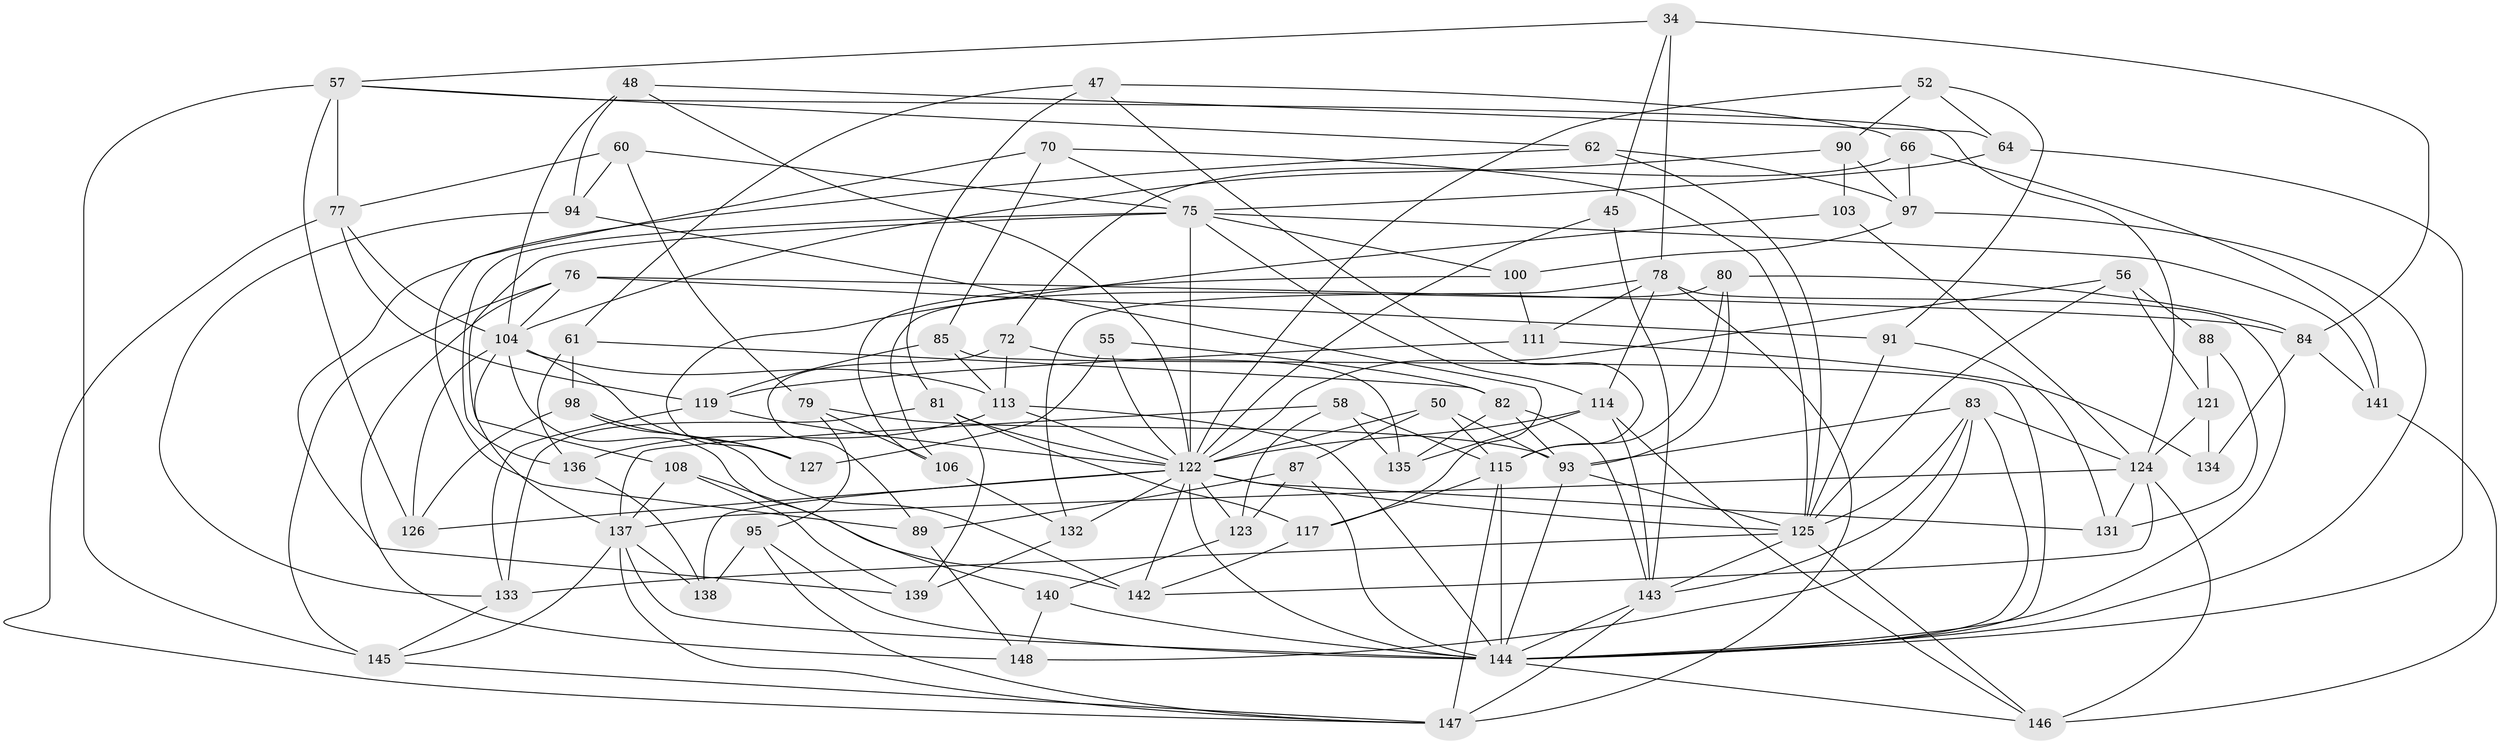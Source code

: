 // original degree distribution, {4: 1.0}
// Generated by graph-tools (version 1.1) at 2025/57/03/09/25 04:57:37]
// undirected, 74 vertices, 187 edges
graph export_dot {
graph [start="1"]
  node [color=gray90,style=filled];
  34 [super="+8"];
  45;
  47;
  48;
  50;
  52;
  55;
  56 [super="+31"];
  57 [super="+18+41"];
  58;
  60;
  61;
  62;
  64;
  66;
  70;
  72;
  75 [super="+43+54"];
  76 [super="+37"];
  77 [super="+73"];
  78 [super="+19"];
  79;
  80;
  81 [super="+1"];
  82 [super="+3"];
  83 [super="+46"];
  84 [super="+26"];
  85 [super="+69"];
  87;
  88;
  89;
  90 [super="+23"];
  91;
  93 [super="+32"];
  94;
  95;
  97 [super="+38"];
  98;
  100;
  103;
  104 [super="+5+29+12"];
  106;
  108;
  111;
  113 [super="+110"];
  114 [super="+28"];
  115 [super="+10+63+51+101"];
  117;
  119 [super="+40"];
  121 [super="+67"];
  122 [super="+99+71+102"];
  123;
  124 [super="+42+116+92"];
  125 [super="+33+74"];
  126;
  127;
  131;
  132;
  133 [super="+120"];
  134;
  135;
  136;
  137 [super="+86"];
  138;
  139;
  140;
  141;
  142 [super="+118"];
  143 [super="+105"];
  144 [super="+11+128"];
  145 [super="+129"];
  146 [super="+30"];
  147 [super="+130"];
  148;
  34 -- 78 [weight=2];
  34 -- 45 [weight=2];
  34 -- 84;
  34 -- 57;
  45 -- 143;
  45 -- 122;
  47 -- 61;
  47 -- 115;
  47 -- 66;
  47 -- 81;
  48 -- 94;
  48 -- 64;
  48 -- 104;
  48 -- 122;
  50 -- 87;
  50 -- 115;
  50 -- 93;
  50 -- 122;
  52 -- 91;
  52 -- 64;
  52 -- 90;
  52 -- 122;
  55 -- 82 [weight=2];
  55 -- 127;
  55 -- 122;
  56 -- 121;
  56 -- 88 [weight=2];
  56 -- 122 [weight=2];
  56 -- 125;
  57 -- 145 [weight=2];
  57 -- 126;
  57 -- 77 [weight=2];
  57 -- 62;
  57 -- 124;
  58 -- 137;
  58 -- 135;
  58 -- 123;
  58 -- 115;
  60 -- 94;
  60 -- 79;
  60 -- 77;
  60 -- 75;
  61 -- 98;
  61 -- 136;
  61 -- 82;
  62 -- 139;
  62 -- 97;
  62 -- 125;
  64 -- 144;
  64 -- 75;
  66 -- 72;
  66 -- 97;
  66 -- 141;
  70 -- 89;
  70 -- 85;
  70 -- 75;
  70 -- 125;
  72 -- 113;
  72 -- 89;
  72 -- 135;
  75 -- 108;
  75 -- 136;
  75 -- 114;
  75 -- 100;
  75 -- 141;
  75 -- 122 [weight=2];
  76 -- 145;
  76 -- 91;
  76 -- 84 [weight=2];
  76 -- 104;
  76 -- 148;
  77 -- 119;
  77 -- 147;
  77 -- 104;
  78 -- 132;
  78 -- 111;
  78 -- 144;
  78 -- 147;
  78 -- 114 [weight=2];
  79 -- 95;
  79 -- 106;
  79 -- 93;
  80 -- 106;
  80 -- 84;
  80 -- 115;
  80 -- 93;
  81 -- 139;
  81 -- 117;
  81 -- 133 [weight=2];
  81 -- 122;
  82 -- 135;
  82 -- 93;
  82 -- 143;
  83 -- 93;
  83 -- 143;
  83 -- 124;
  83 -- 144;
  83 -- 148;
  83 -- 125;
  84 -- 141;
  84 -- 134;
  85 -- 119 [weight=2];
  85 -- 144 [weight=2];
  85 -- 113;
  87 -- 89;
  87 -- 123;
  87 -- 144;
  88 -- 131;
  88 -- 121;
  89 -- 148;
  90 -- 103 [weight=2];
  90 -- 97 [weight=2];
  90 -- 104;
  91 -- 131;
  91 -- 125;
  93 -- 144 [weight=2];
  93 -- 125;
  94 -- 133;
  94 -- 117;
  95 -- 138;
  95 -- 144;
  95 -- 147;
  97 -- 100;
  97 -- 144;
  98 -- 126;
  98 -- 127;
  98 -- 142;
  100 -- 106;
  100 -- 111;
  103 -- 127;
  103 -- 124;
  104 -- 126;
  104 -- 140;
  104 -- 127;
  104 -- 113 [weight=2];
  104 -- 137;
  106 -- 132;
  108 -- 137;
  108 -- 139;
  108 -- 142;
  111 -- 134;
  111 -- 119;
  113 -- 136;
  113 -- 122 [weight=2];
  113 -- 144;
  114 -- 143 [weight=2];
  114 -- 135;
  114 -- 122;
  114 -- 146;
  115 -- 144 [weight=4];
  115 -- 147 [weight=3];
  115 -- 117;
  117 -- 142;
  119 -- 133;
  119 -- 122;
  121 -- 134 [weight=2];
  121 -- 124 [weight=2];
  122 -- 144 [weight=4];
  122 -- 142 [weight=2];
  122 -- 131;
  122 -- 132;
  122 -- 138;
  122 -- 123;
  122 -- 126;
  122 -- 125;
  123 -- 140;
  124 -- 131;
  124 -- 146;
  124 -- 142;
  124 -- 137 [weight=2];
  125 -- 143 [weight=2];
  125 -- 146 [weight=2];
  125 -- 133;
  132 -- 139;
  133 -- 145;
  136 -- 138;
  137 -- 144 [weight=2];
  137 -- 145;
  137 -- 147;
  137 -- 138;
  140 -- 148;
  140 -- 144;
  141 -- 146;
  143 -- 147 [weight=2];
  143 -- 144;
  144 -- 146;
  145 -- 147;
}
